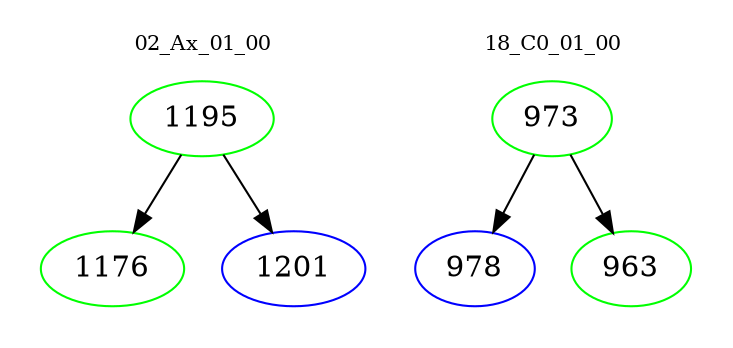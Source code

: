 digraph{
subgraph cluster_0 {
color = white
label = "02_Ax_01_00";
fontsize=10;
T0_1195 [label="1195", color="green"]
T0_1195 -> T0_1176 [color="black"]
T0_1176 [label="1176", color="green"]
T0_1195 -> T0_1201 [color="black"]
T0_1201 [label="1201", color="blue"]
}
subgraph cluster_1 {
color = white
label = "18_C0_01_00";
fontsize=10;
T1_973 [label="973", color="green"]
T1_973 -> T1_978 [color="black"]
T1_978 [label="978", color="blue"]
T1_973 -> T1_963 [color="black"]
T1_963 [label="963", color="green"]
}
}
